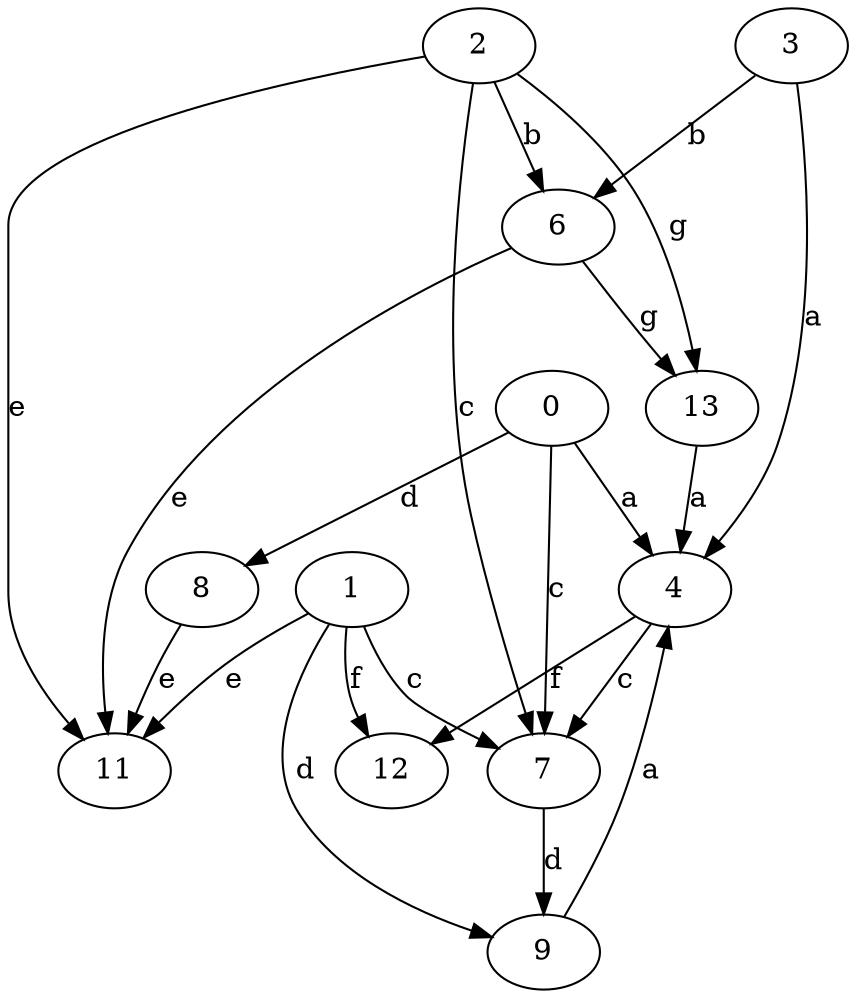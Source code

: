 strict digraph  {
0;
4;
1;
2;
6;
7;
8;
3;
9;
11;
12;
13;
0 -> 4  [label=a];
0 -> 7  [label=c];
0 -> 8  [label=d];
4 -> 7  [label=c];
4 -> 12  [label=f];
1 -> 7  [label=c];
1 -> 9  [label=d];
1 -> 11  [label=e];
1 -> 12  [label=f];
2 -> 6  [label=b];
2 -> 7  [label=c];
2 -> 11  [label=e];
2 -> 13  [label=g];
6 -> 11  [label=e];
6 -> 13  [label=g];
7 -> 9  [label=d];
8 -> 11  [label=e];
3 -> 4  [label=a];
3 -> 6  [label=b];
9 -> 4  [label=a];
13 -> 4  [label=a];
}

